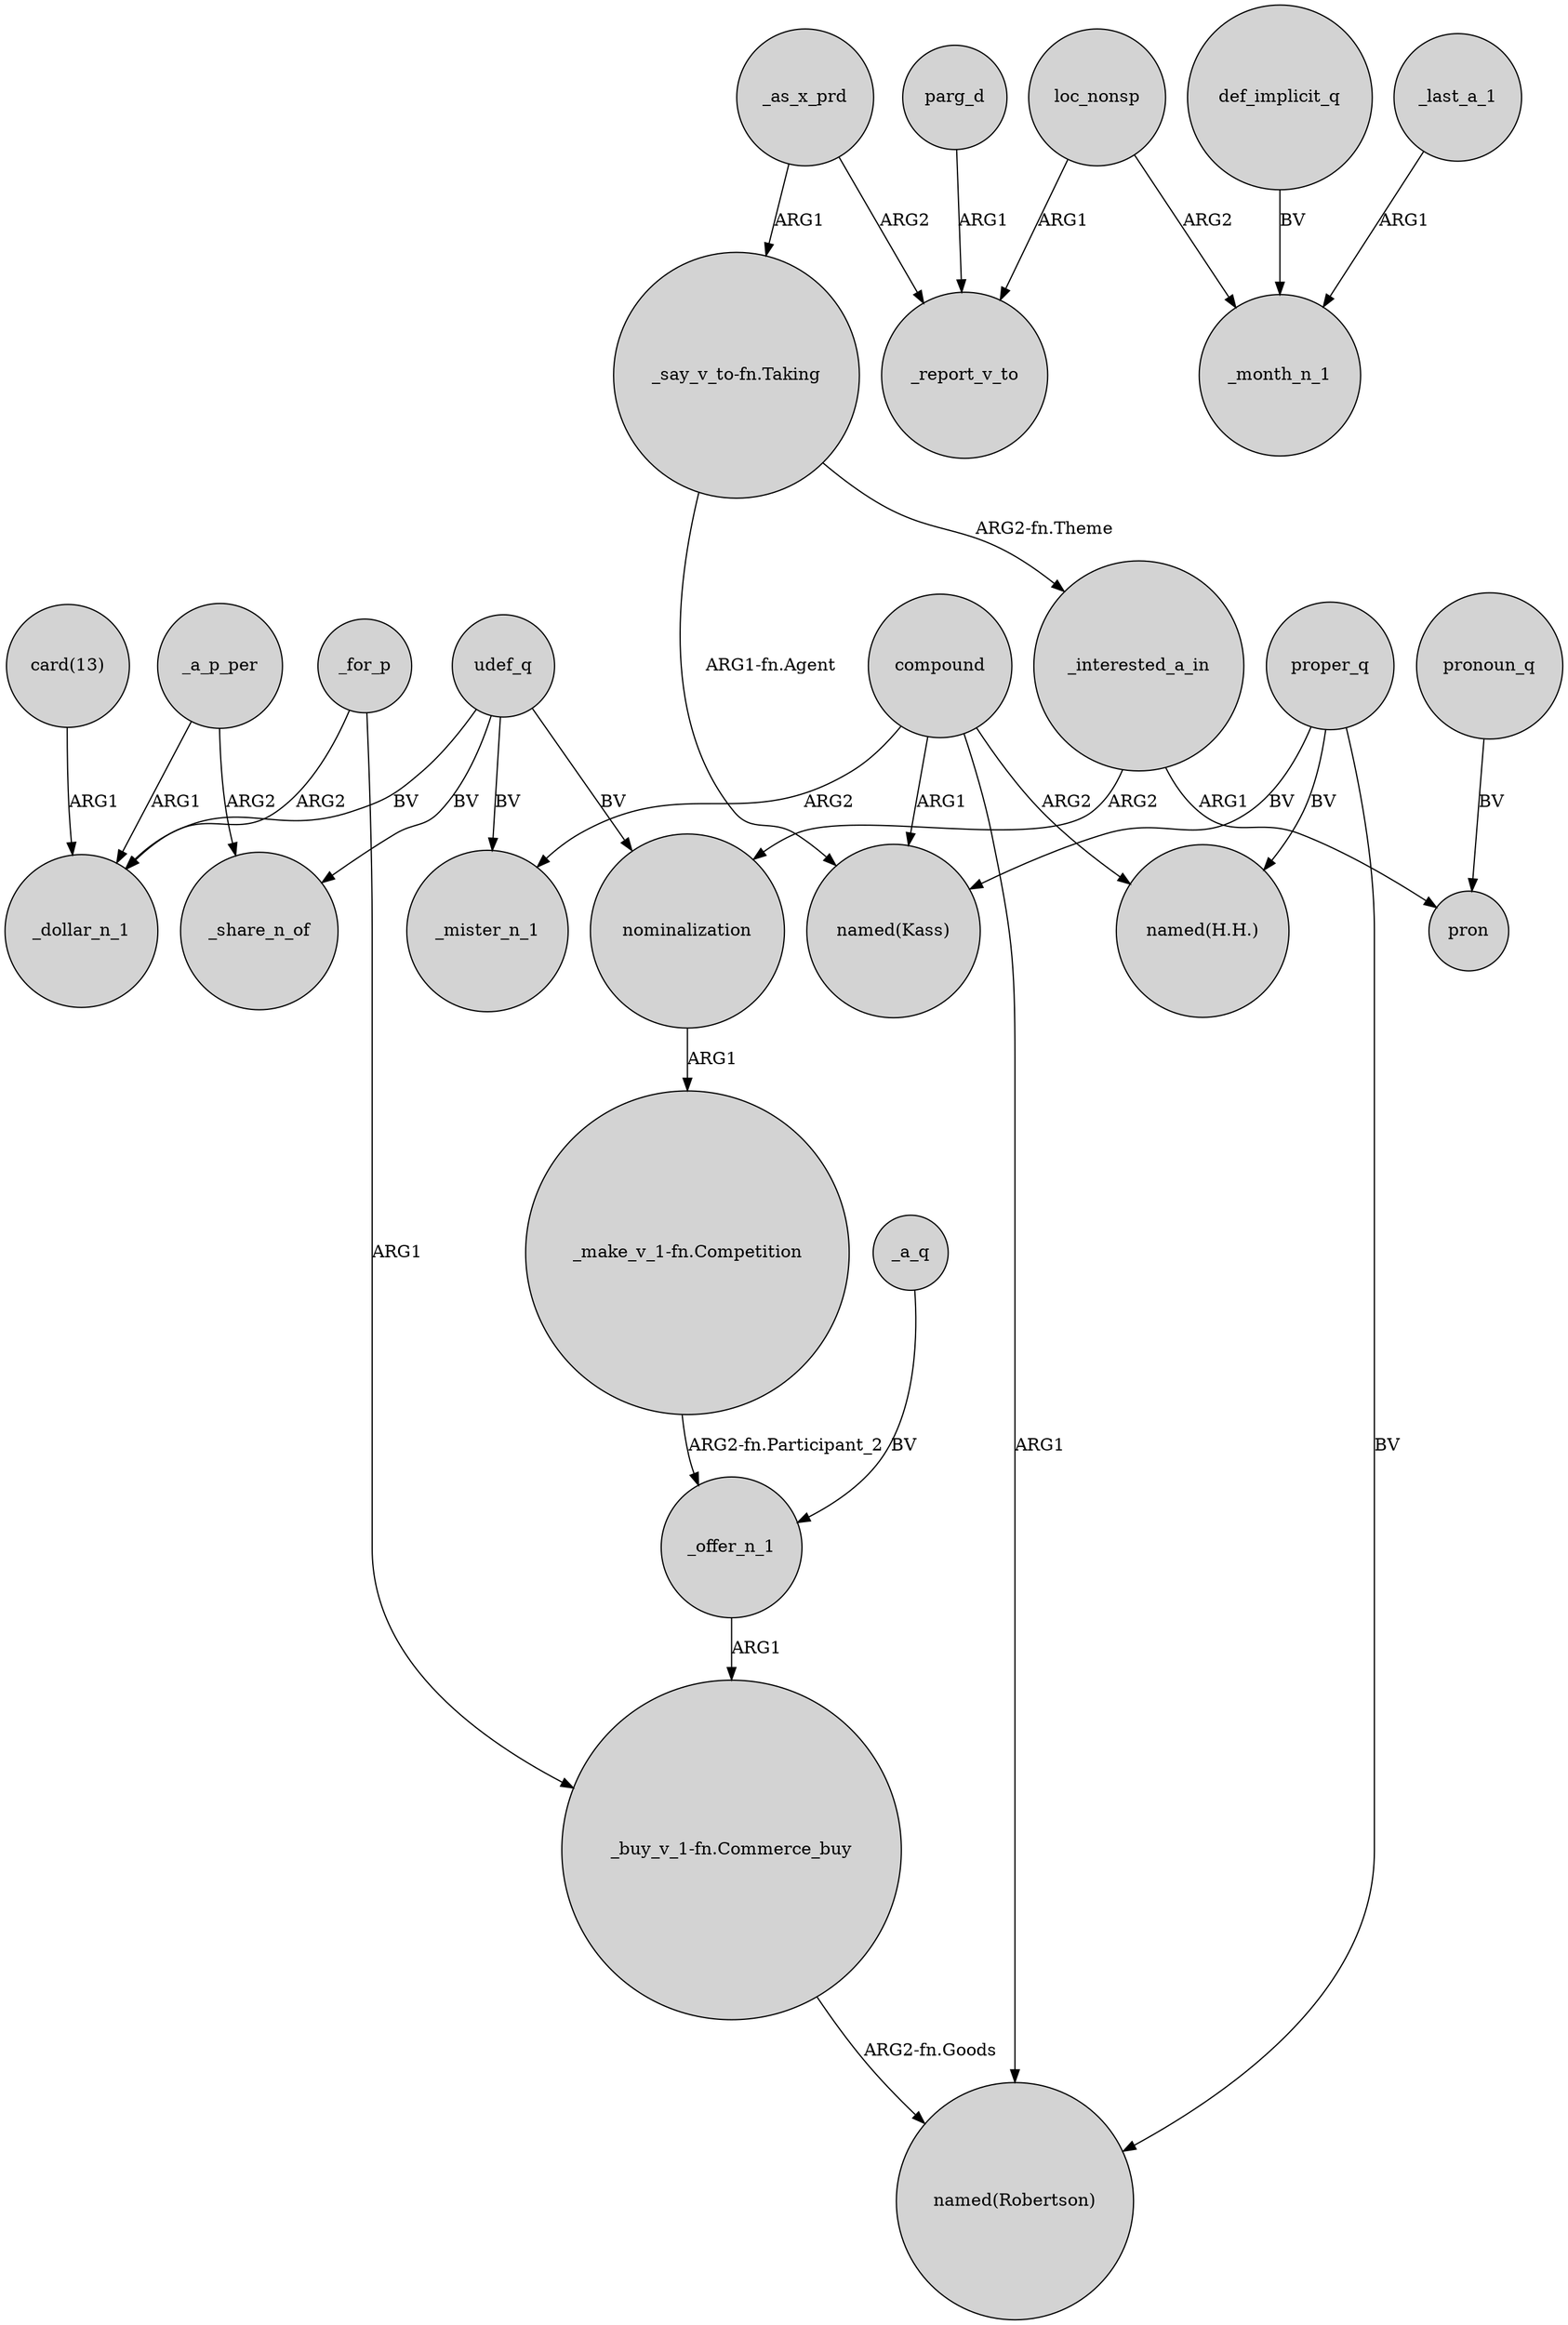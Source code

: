 digraph {
	node [shape=circle style=filled]
	"card(13)" -> _dollar_n_1 [label=ARG1]
	def_implicit_q -> _month_n_1 [label=BV]
	compound -> _mister_n_1 [label=ARG2]
	loc_nonsp -> _report_v_to [label=ARG1]
	compound -> "named(Kass)" [label=ARG1]
	_last_a_1 -> _month_n_1 [label=ARG1]
	_interested_a_in -> nominalization [label=ARG2]
	udef_q -> nominalization [label=BV]
	"_say_v_to-fn.Taking" -> _interested_a_in [label="ARG2-fn.Theme"]
	"_say_v_to-fn.Taking" -> "named(Kass)" [label="ARG1-fn.Agent"]
	udef_q -> _mister_n_1 [label=BV]
	compound -> "named(Robertson)" [label=ARG1]
	proper_q -> "named(Kass)" [label=BV]
	_as_x_prd -> _report_v_to [label=ARG2]
	loc_nonsp -> _month_n_1 [label=ARG2]
	pronoun_q -> pron [label=BV]
	"_make_v_1-fn.Competition" -> _offer_n_1 [label="ARG2-fn.Participant_2"]
	_for_p -> "_buy_v_1-fn.Commerce_buy" [label=ARG1]
	proper_q -> "named(Robertson)" [label=BV]
	_a_p_per -> _share_n_of [label=ARG2]
	_as_x_prd -> "_say_v_to-fn.Taking" [label=ARG1]
	_for_p -> _dollar_n_1 [label=ARG2]
	_offer_n_1 -> "_buy_v_1-fn.Commerce_buy" [label=ARG1]
	udef_q -> _share_n_of [label=BV]
	udef_q -> _dollar_n_1 [label=BV]
	_interested_a_in -> pron [label=ARG1]
	_a_p_per -> _dollar_n_1 [label=ARG1]
	proper_q -> "named(H.H.)" [label=BV]
	compound -> "named(H.H.)" [label=ARG2]
	nominalization -> "_make_v_1-fn.Competition" [label=ARG1]
	parg_d -> _report_v_to [label=ARG1]
	_a_q -> _offer_n_1 [label=BV]
	"_buy_v_1-fn.Commerce_buy" -> "named(Robertson)" [label="ARG2-fn.Goods"]
}
